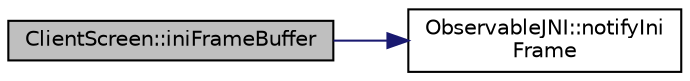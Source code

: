 digraph "ClientScreen::iniFrameBuffer"
{
  edge [fontname="Helvetica",fontsize="10",labelfontname="Helvetica",labelfontsize="10"];
  node [fontname="Helvetica",fontsize="10",shape=record];
  rankdir="LR";
  Node1 [label="ClientScreen::iniFrameBuffer",height=0.2,width=0.4,color="black", fillcolor="grey75", style="filled" fontcolor="black"];
  Node1 -> Node2 [color="midnightblue",fontsize="10",style="solid"];
  Node2 [label="ObservableJNI::notifyIni\lFrame",height=0.2,width=0.4,color="black", fillcolor="white", style="filled",URL="$classObservableJNI.html#ade6b8675bd964566f4a2a0b63f704dda",tooltip="Invoca el metodo updateIniFrame del observer."];
}
